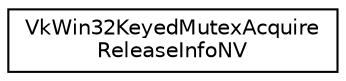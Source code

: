 digraph "Graphical Class Hierarchy"
{
 // LATEX_PDF_SIZE
  edge [fontname="Helvetica",fontsize="10",labelfontname="Helvetica",labelfontsize="10"];
  node [fontname="Helvetica",fontsize="10",shape=record];
  rankdir="LR";
  Node0 [label="VkWin32KeyedMutexAcquire\lReleaseInfoNV",height=0.2,width=0.4,color="black", fillcolor="white", style="filled",URL="$db/de4/structVkWin32KeyedMutexAcquireReleaseInfoNV.html",tooltip=" "];
}
